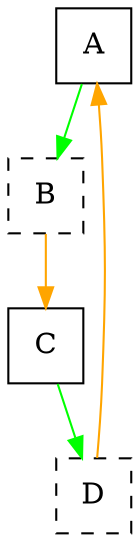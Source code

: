 digraph {
  A [shape=square]
  B [shape=square,style=dashed]
  C [shape=square]
  D [shape=square,style=dashed]
  A -> B [color=green]
  B -> C [color=orange]
  C -> D [color=green]
  D -> A [color=orange]
}
